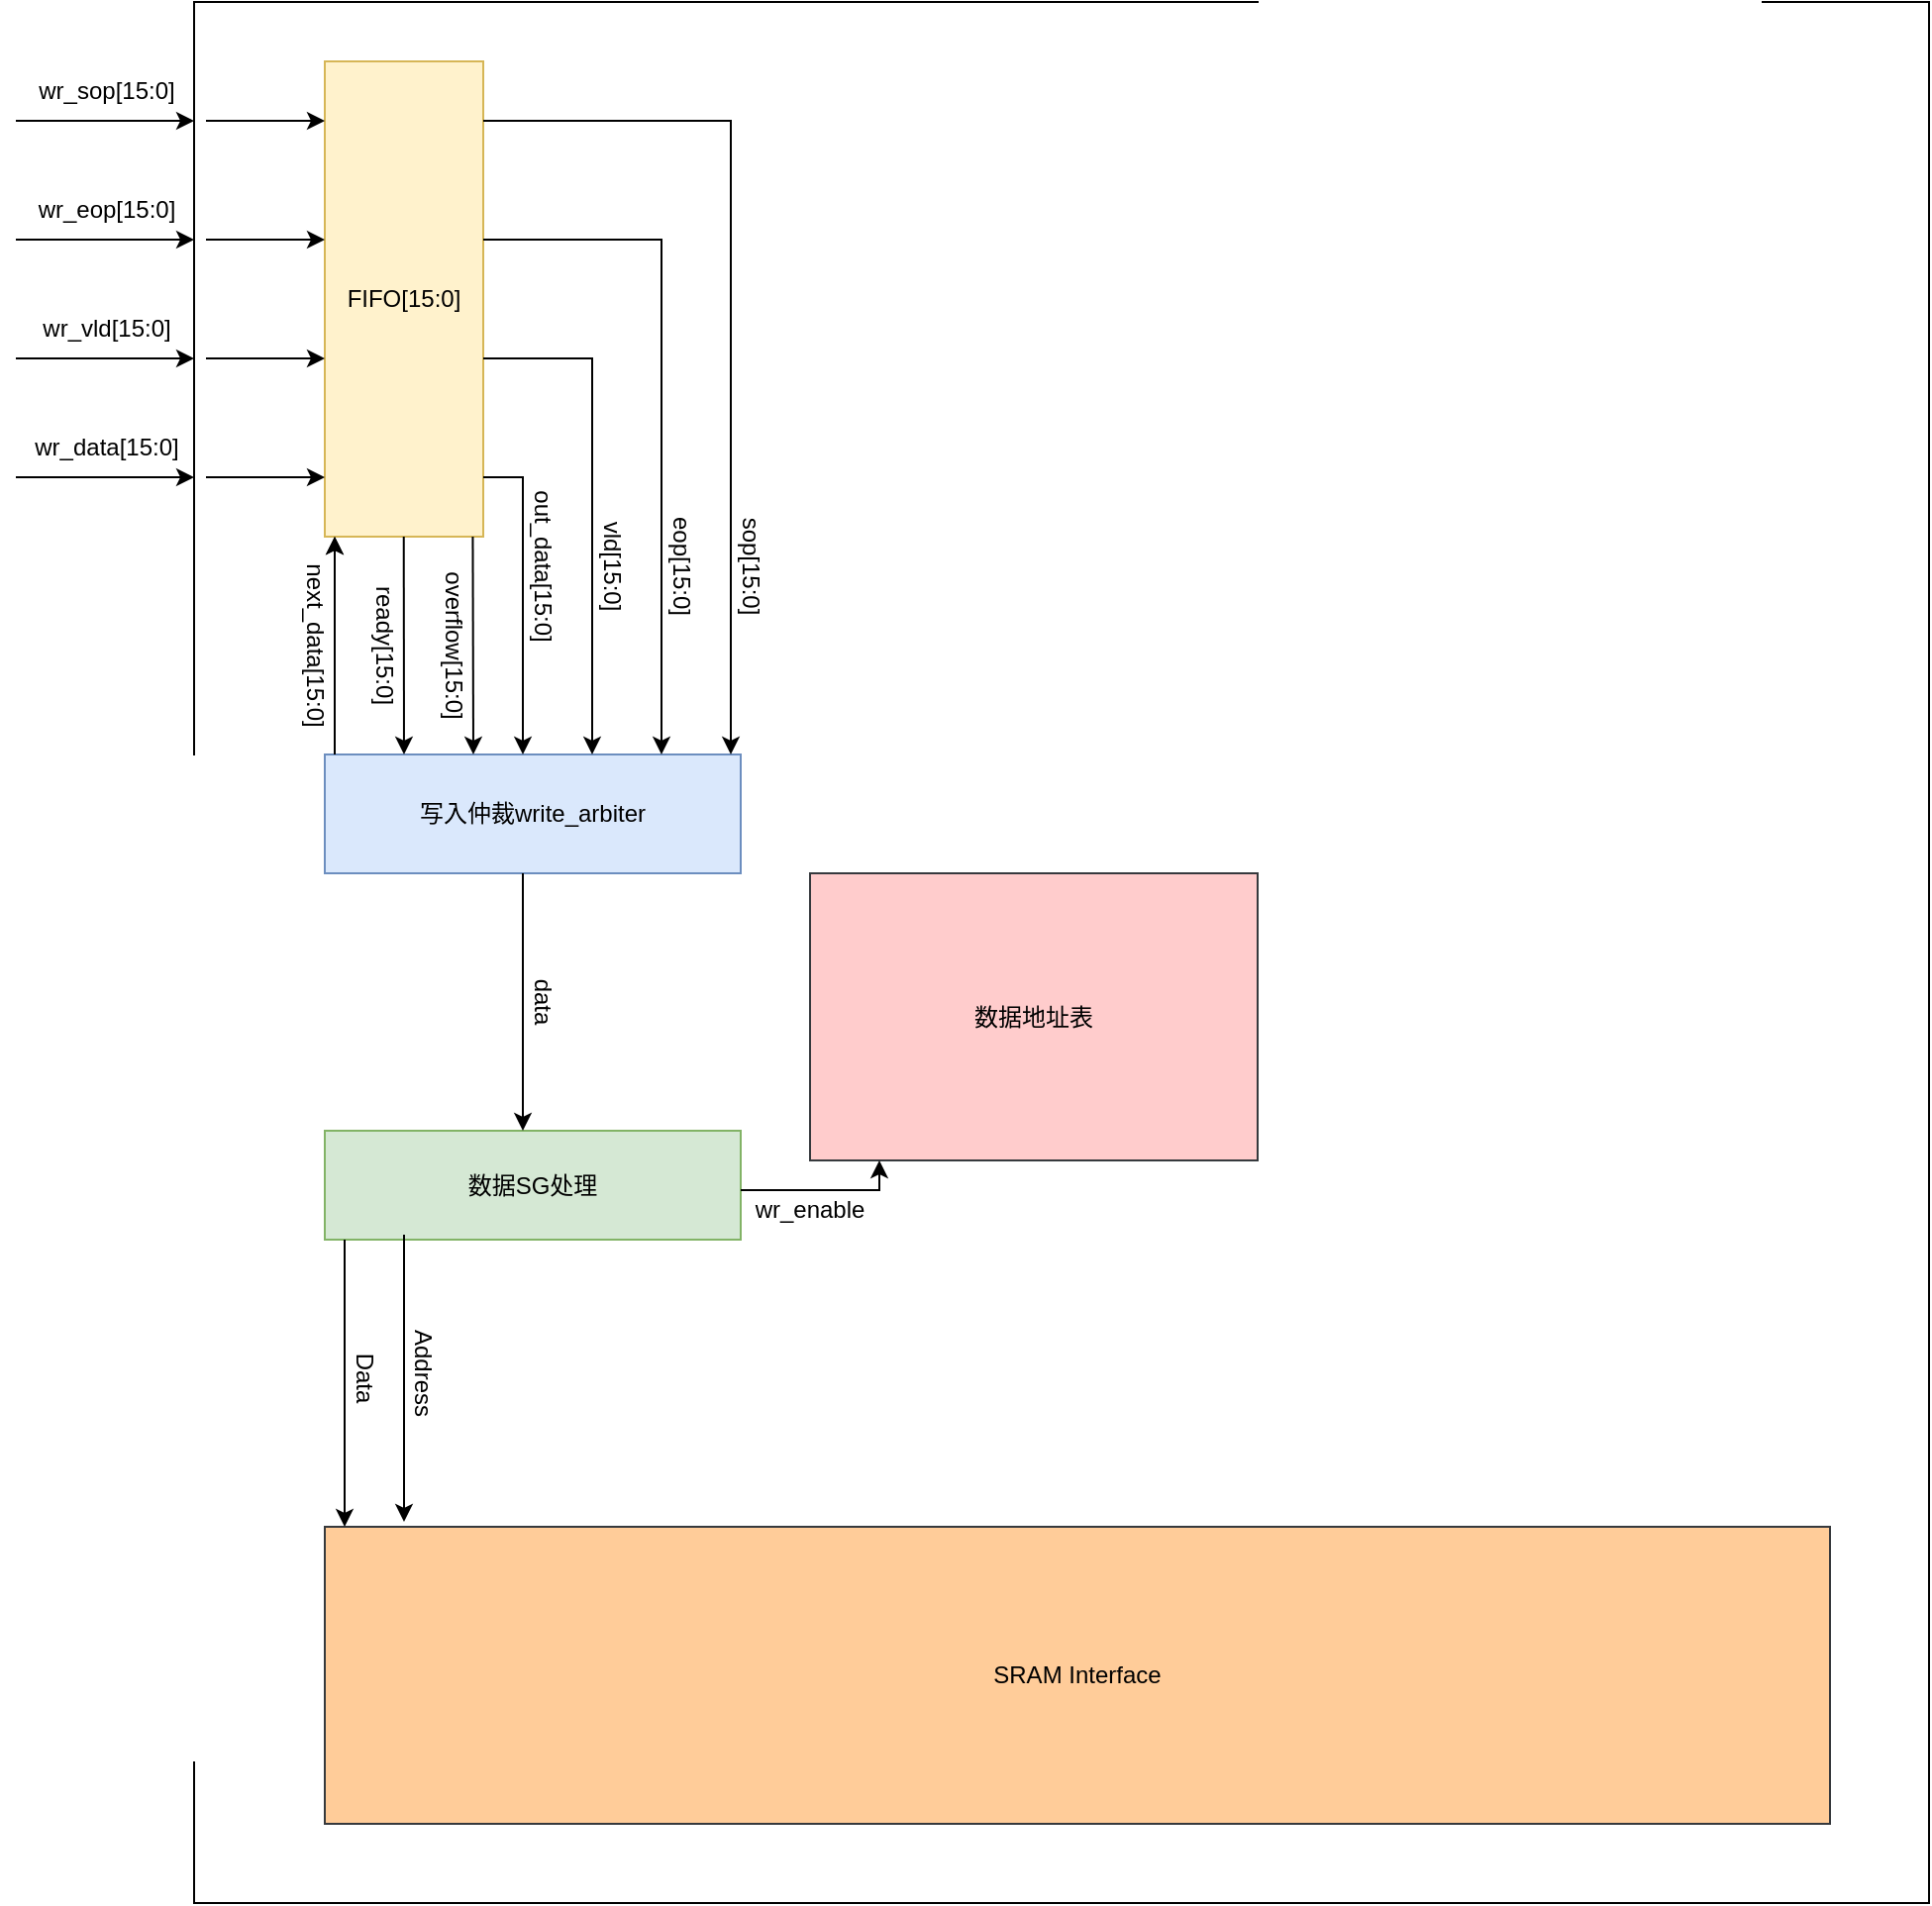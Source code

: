 <mxfile version="24.2.5" type="device">
  <diagram name="第 1 页" id="LNxoq8Z5KTDZgZWnhmVK">
    <mxGraphModel dx="1209" dy="265" grid="1" gridSize="10" guides="1" tooltips="1" connect="1" arrows="1" fold="1" page="1" pageScale="1" pageWidth="827" pageHeight="1169" math="0" shadow="0">
      <root>
        <mxCell id="0" />
        <mxCell id="1" parent="0" />
        <mxCell id="Xa9JNl0mBxAjoNSokAnq-2" value="" style="rounded=0;whiteSpace=wrap;html=1;fillColor=none;connectable=0;" vertex="1" parent="1">
          <mxGeometry x="94" y="100" width="876" height="960" as="geometry" />
        </mxCell>
        <mxCell id="Xa9JNl0mBxAjoNSokAnq-7" value="wr_sop[15:0]" style="text;html=1;align=center;verticalAlign=middle;whiteSpace=wrap;rounded=0;" vertex="1" parent="1">
          <mxGeometry x="20" y="130" width="60" height="30" as="geometry" />
        </mxCell>
        <mxCell id="Xa9JNl0mBxAjoNSokAnq-9" value="wr_eop[15:0]" style="text;html=1;align=center;verticalAlign=middle;whiteSpace=wrap;rounded=0;" vertex="1" parent="1">
          <mxGeometry x="20" y="190" width="60" height="30" as="geometry" />
        </mxCell>
        <mxCell id="Xa9JNl0mBxAjoNSokAnq-11" value="wr_vld[15:0]" style="text;html=1;align=center;verticalAlign=middle;whiteSpace=wrap;rounded=0;" vertex="1" parent="1">
          <mxGeometry x="20" y="250" width="60" height="30" as="geometry" />
        </mxCell>
        <mxCell id="Xa9JNl0mBxAjoNSokAnq-13" value="wr_data[15:0]" style="text;html=1;align=center;verticalAlign=middle;whiteSpace=wrap;rounded=0;" vertex="1" parent="1">
          <mxGeometry x="20" y="310" width="60" height="30" as="geometry" />
        </mxCell>
        <mxCell id="Xa9JNl0mBxAjoNSokAnq-14" value="FIFO[15:0]" style="rounded=0;whiteSpace=wrap;html=1;fillColor=#fff2cc;strokeColor=#d6b656;connectable=0;" vertex="1" parent="1">
          <mxGeometry x="160" y="130" width="80" height="240" as="geometry" />
        </mxCell>
        <mxCell id="Xa9JNl0mBxAjoNSokAnq-27" value="" style="endArrow=classic;html=1;rounded=0;" edge="1" parent="1">
          <mxGeometry width="50" height="50" relative="1" as="geometry">
            <mxPoint x="4" y="220" as="sourcePoint" />
            <mxPoint x="94" y="220" as="targetPoint" />
          </mxGeometry>
        </mxCell>
        <mxCell id="Xa9JNl0mBxAjoNSokAnq-28" value="" style="endArrow=classic;html=1;rounded=0;" edge="1" parent="1">
          <mxGeometry width="50" height="50" relative="1" as="geometry">
            <mxPoint x="4" y="160" as="sourcePoint" />
            <mxPoint x="94" y="160" as="targetPoint" />
          </mxGeometry>
        </mxCell>
        <mxCell id="Xa9JNl0mBxAjoNSokAnq-29" value="" style="endArrow=classic;html=1;rounded=0;" edge="1" parent="1">
          <mxGeometry width="50" height="50" relative="1" as="geometry">
            <mxPoint x="4" y="280" as="sourcePoint" />
            <mxPoint x="94" y="280" as="targetPoint" />
          </mxGeometry>
        </mxCell>
        <mxCell id="Xa9JNl0mBxAjoNSokAnq-30" value="" style="endArrow=classic;html=1;rounded=0;" edge="1" parent="1">
          <mxGeometry width="50" height="50" relative="1" as="geometry">
            <mxPoint x="4" y="340" as="sourcePoint" />
            <mxPoint x="94" y="340" as="targetPoint" />
          </mxGeometry>
        </mxCell>
        <mxCell id="Xa9JNl0mBxAjoNSokAnq-31" value="" style="endArrow=classic;html=1;rounded=0;" edge="1" parent="1">
          <mxGeometry width="50" height="50" relative="1" as="geometry">
            <mxPoint x="100" y="160" as="sourcePoint" />
            <mxPoint x="160" y="160" as="targetPoint" />
          </mxGeometry>
        </mxCell>
        <mxCell id="Xa9JNl0mBxAjoNSokAnq-32" value="" style="endArrow=classic;html=1;rounded=0;" edge="1" parent="1">
          <mxGeometry width="50" height="50" relative="1" as="geometry">
            <mxPoint x="100" y="220" as="sourcePoint" />
            <mxPoint x="160" y="220" as="targetPoint" />
          </mxGeometry>
        </mxCell>
        <mxCell id="Xa9JNl0mBxAjoNSokAnq-33" value="" style="endArrow=classic;html=1;rounded=0;" edge="1" parent="1">
          <mxGeometry width="50" height="50" relative="1" as="geometry">
            <mxPoint x="100" y="280" as="sourcePoint" />
            <mxPoint x="160" y="280" as="targetPoint" />
          </mxGeometry>
        </mxCell>
        <mxCell id="Xa9JNl0mBxAjoNSokAnq-34" value="" style="endArrow=classic;html=1;rounded=0;" edge="1" parent="1">
          <mxGeometry width="50" height="50" relative="1" as="geometry">
            <mxPoint x="100" y="340" as="sourcePoint" />
            <mxPoint x="160" y="340" as="targetPoint" />
          </mxGeometry>
        </mxCell>
        <mxCell id="Xa9JNl0mBxAjoNSokAnq-35" value="写入仲裁write_arbiter" style="rounded=0;whiteSpace=wrap;html=1;connectable=0;fillColor=#dae8fc;strokeColor=#6c8ebf;" vertex="1" parent="1">
          <mxGeometry x="160" y="480" width="210" height="60" as="geometry" />
        </mxCell>
        <mxCell id="Xa9JNl0mBxAjoNSokAnq-37" value="" style="endArrow=classic;html=1;rounded=0;" edge="1" parent="1">
          <mxGeometry width="50" height="50" relative="1" as="geometry">
            <mxPoint x="165" y="440" as="sourcePoint" />
            <mxPoint x="165" y="370" as="targetPoint" />
          </mxGeometry>
        </mxCell>
        <mxCell id="Xa9JNl0mBxAjoNSokAnq-38" value="next_data[15:0]" style="text;html=1;align=center;verticalAlign=middle;whiteSpace=wrap;rounded=0;rotation=90;" vertex="1" parent="1">
          <mxGeometry x="125" y="410" width="60" height="30" as="geometry" />
        </mxCell>
        <mxCell id="Xa9JNl0mBxAjoNSokAnq-41" value="" style="endArrow=classic;html=1;rounded=0;" edge="1" parent="1">
          <mxGeometry width="50" height="50" relative="1" as="geometry">
            <mxPoint x="240" y="340" as="sourcePoint" />
            <mxPoint x="260" y="480" as="targetPoint" />
            <Array as="points">
              <mxPoint x="260" y="340" />
            </Array>
          </mxGeometry>
        </mxCell>
        <mxCell id="Xa9JNl0mBxAjoNSokAnq-43" value="" style="endArrow=classic;html=1;rounded=0;movable=1;resizable=1;rotatable=1;deletable=1;editable=1;locked=0;connectable=1;" edge="1" parent="1">
          <mxGeometry width="50" height="50" relative="1" as="geometry">
            <mxPoint x="240" y="280" as="sourcePoint" />
            <mxPoint x="295" y="480" as="targetPoint" />
            <Array as="points">
              <mxPoint x="295" y="280" />
            </Array>
          </mxGeometry>
        </mxCell>
        <mxCell id="Xa9JNl0mBxAjoNSokAnq-44" value="" style="endArrow=classic;html=1;rounded=0;" edge="1" parent="1">
          <mxGeometry width="50" height="50" relative="1" as="geometry">
            <mxPoint x="240" y="220" as="sourcePoint" />
            <mxPoint x="330" y="480" as="targetPoint" />
            <Array as="points">
              <mxPoint x="330" y="220" />
            </Array>
          </mxGeometry>
        </mxCell>
        <mxCell id="Xa9JNl0mBxAjoNSokAnq-48" value="" style="endArrow=classic;html=1;rounded=0;" edge="1" parent="1">
          <mxGeometry width="50" height="50" relative="1" as="geometry">
            <mxPoint x="240" y="160" as="sourcePoint" />
            <mxPoint x="365" y="480" as="targetPoint" />
            <Array as="points">
              <mxPoint x="365" y="160" />
            </Array>
          </mxGeometry>
        </mxCell>
        <mxCell id="Xa9JNl0mBxAjoNSokAnq-49" value="out_data[15:0]" style="text;html=1;align=center;verticalAlign=middle;whiteSpace=wrap;rounded=0;flipV=0;rotation=90;" vertex="1" parent="1">
          <mxGeometry x="240" y="370" width="60" height="30" as="geometry" />
        </mxCell>
        <mxCell id="Xa9JNl0mBxAjoNSokAnq-50" value="vld[15:0]" style="text;html=1;align=center;verticalAlign=middle;whiteSpace=wrap;rounded=0;rotation=90;" vertex="1" parent="1">
          <mxGeometry x="275" y="370" width="60" height="30" as="geometry" />
        </mxCell>
        <mxCell id="Xa9JNl0mBxAjoNSokAnq-51" value="eop[15:0]" style="text;html=1;align=center;verticalAlign=middle;whiteSpace=wrap;rounded=0;rotation=90;" vertex="1" parent="1">
          <mxGeometry x="310" y="370" width="60" height="30" as="geometry" />
        </mxCell>
        <mxCell id="Xa9JNl0mBxAjoNSokAnq-52" value="sop[15:0]" style="text;html=1;align=center;verticalAlign=middle;whiteSpace=wrap;rounded=0;rotation=90;" vertex="1" parent="1">
          <mxGeometry x="345" y="370" width="60" height="30" as="geometry" />
        </mxCell>
        <mxCell id="Xa9JNl0mBxAjoNSokAnq-54" value="" style="endArrow=classic;html=1;rounded=0;" edge="1" parent="1">
          <mxGeometry width="50" height="50" relative="1" as="geometry">
            <mxPoint x="199.86" y="370" as="sourcePoint" />
            <mxPoint x="200" y="480" as="targetPoint" />
          </mxGeometry>
        </mxCell>
        <mxCell id="Xa9JNl0mBxAjoNSokAnq-56" value="ready[15:0]" style="text;html=1;align=center;verticalAlign=middle;whiteSpace=wrap;rounded=0;rotation=90;" vertex="1" parent="1">
          <mxGeometry x="160" y="410" width="60" height="30" as="geometry" />
        </mxCell>
        <mxCell id="Xa9JNl0mBxAjoNSokAnq-57" value="overflow[15:0]" style="text;html=1;align=center;verticalAlign=middle;whiteSpace=wrap;rounded=0;rotation=90;" vertex="1" parent="1">
          <mxGeometry x="195" y="410" width="60" height="30" as="geometry" />
        </mxCell>
        <mxCell id="Xa9JNl0mBxAjoNSokAnq-58" value="" style="endArrow=classic;html=1;rounded=0;" edge="1" parent="1">
          <mxGeometry width="50" height="50" relative="1" as="geometry">
            <mxPoint x="165" y="480" as="sourcePoint" />
            <mxPoint x="165" y="370" as="targetPoint" />
          </mxGeometry>
        </mxCell>
        <mxCell id="Xa9JNl0mBxAjoNSokAnq-60" value="" style="endArrow=classic;html=1;rounded=0;" edge="1" parent="1">
          <mxGeometry width="50" height="50" relative="1" as="geometry">
            <mxPoint x="234.72" y="370" as="sourcePoint" />
            <mxPoint x="235" y="480" as="targetPoint" />
          </mxGeometry>
        </mxCell>
        <mxCell id="Xa9JNl0mBxAjoNSokAnq-61" value="数据SG处理" style="rounded=0;whiteSpace=wrap;html=1;connectable=0;fillColor=#d5e8d4;strokeColor=#82b366;" vertex="1" parent="1">
          <mxGeometry x="160" y="670" width="210" height="55" as="geometry" />
        </mxCell>
        <mxCell id="Xa9JNl0mBxAjoNSokAnq-62" value="SRAM Interface" style="rounded=0;whiteSpace=wrap;html=1;connectable=0;fillColor=#ffcc99;strokeColor=#36393d;" vertex="1" parent="1">
          <mxGeometry x="160" y="870" width="760" height="150" as="geometry" />
        </mxCell>
        <mxCell id="Xa9JNl0mBxAjoNSokAnq-63" value="" style="endArrow=classic;html=1;rounded=0;" edge="1" parent="1">
          <mxGeometry width="50" height="50" relative="1" as="geometry">
            <mxPoint x="260" y="540" as="sourcePoint" />
            <mxPoint x="260" y="670" as="targetPoint" />
          </mxGeometry>
        </mxCell>
        <mxCell id="Xa9JNl0mBxAjoNSokAnq-65" value="data" style="text;html=1;align=center;verticalAlign=middle;whiteSpace=wrap;rounded=0;rotation=90;" vertex="1" parent="1">
          <mxGeometry x="240" y="590" width="60" height="30" as="geometry" />
        </mxCell>
        <mxCell id="Xa9JNl0mBxAjoNSokAnq-66" value="" style="endArrow=classic;html=1;rounded=0;" edge="1" parent="1">
          <mxGeometry width="50" height="50" relative="1" as="geometry">
            <mxPoint x="170" y="725" as="sourcePoint" />
            <mxPoint x="170" y="870" as="targetPoint" />
          </mxGeometry>
        </mxCell>
        <mxCell id="Xa9JNl0mBxAjoNSokAnq-67" value="" style="endArrow=classic;html=1;rounded=0;" edge="1" parent="1">
          <mxGeometry width="50" height="50" relative="1" as="geometry">
            <mxPoint x="200" y="722.5" as="sourcePoint" />
            <mxPoint x="200" y="867.5" as="targetPoint" />
          </mxGeometry>
        </mxCell>
        <mxCell id="Xa9JNl0mBxAjoNSokAnq-68" value="Data" style="text;html=1;align=center;verticalAlign=middle;whiteSpace=wrap;rounded=0;rotation=90;" vertex="1" parent="1">
          <mxGeometry x="150" y="780" width="60" height="30" as="geometry" />
        </mxCell>
        <mxCell id="Xa9JNl0mBxAjoNSokAnq-69" value="Address" style="text;html=1;align=center;verticalAlign=middle;whiteSpace=wrap;rounded=0;rotation=90;" vertex="1" parent="1">
          <mxGeometry x="180" y="777.5" width="60" height="30" as="geometry" />
        </mxCell>
        <mxCell id="Xa9JNl0mBxAjoNSokAnq-70" value="数据地址表" style="rounded=0;whiteSpace=wrap;html=1;fillColor=#ffcccc;strokeColor=#36393d;connectable=0;" vertex="1" parent="1">
          <mxGeometry x="405" y="540" width="226" height="145" as="geometry" />
        </mxCell>
        <mxCell id="Xa9JNl0mBxAjoNSokAnq-76" value="" style="endArrow=classic;html=1;rounded=0;" edge="1" parent="1">
          <mxGeometry width="50" height="50" relative="1" as="geometry">
            <mxPoint x="370" y="700" as="sourcePoint" />
            <mxPoint x="440" y="685" as="targetPoint" />
            <Array as="points">
              <mxPoint x="440" y="700" />
            </Array>
          </mxGeometry>
        </mxCell>
        <mxCell id="Xa9JNl0mBxAjoNSokAnq-77" value="wr_enable" style="text;html=1;align=center;verticalAlign=middle;whiteSpace=wrap;rounded=0;" vertex="1" parent="1">
          <mxGeometry x="375" y="695" width="60" height="30" as="geometry" />
        </mxCell>
      </root>
    </mxGraphModel>
  </diagram>
</mxfile>
